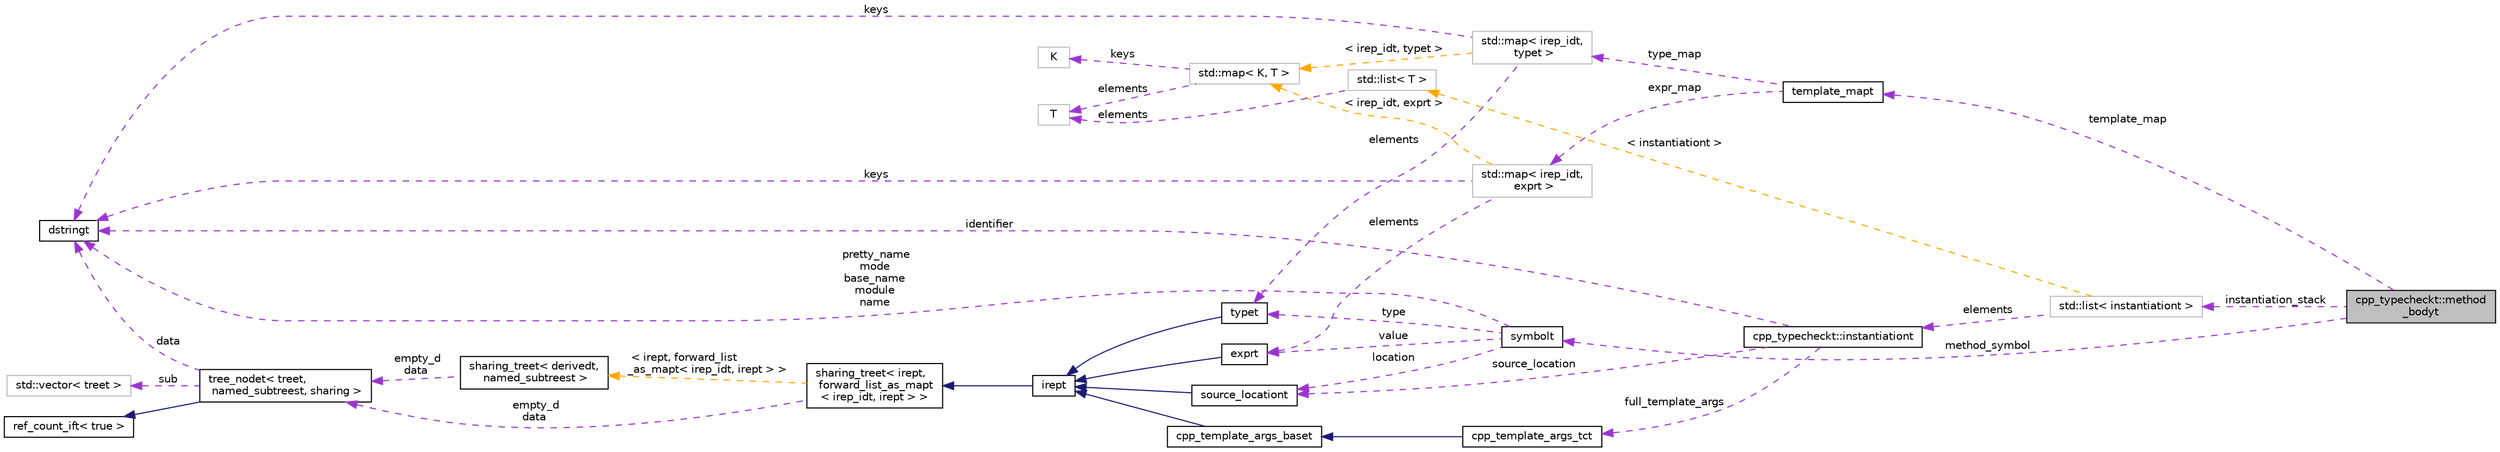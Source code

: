 digraph "cpp_typecheckt::method_bodyt"
{
 // LATEX_PDF_SIZE
  bgcolor="transparent";
  edge [fontname="Helvetica",fontsize="10",labelfontname="Helvetica",labelfontsize="10"];
  node [fontname="Helvetica",fontsize="10",shape=record];
  rankdir="LR";
  Node1 [label="cpp_typecheckt::method\l_bodyt",height=0.2,width=0.4,color="black", fillcolor="grey75", style="filled", fontcolor="black",tooltip=" "];
  Node2 -> Node1 [dir="back",color="darkorchid3",fontsize="10",style="dashed",label=" method_symbol" ,fontname="Helvetica"];
  Node2 [label="symbolt",height=0.2,width=0.4,color="black",URL="$classsymbolt.html",tooltip="Symbol table entry."];
  Node3 -> Node2 [dir="back",color="darkorchid3",fontsize="10",style="dashed",label=" type" ,fontname="Helvetica"];
  Node3 [label="typet",height=0.2,width=0.4,color="black",URL="$classtypet.html",tooltip="The type of an expression, extends irept."];
  Node4 -> Node3 [dir="back",color="midnightblue",fontsize="10",style="solid",fontname="Helvetica"];
  Node4 [label="irept",height=0.2,width=0.4,color="black",URL="$classirept.html",tooltip="There are a large number of kinds of tree structured or tree-like data in CPROVER."];
  Node5 -> Node4 [dir="back",color="midnightblue",fontsize="10",style="solid",fontname="Helvetica"];
  Node5 [label="sharing_treet\< irept,\l forward_list_as_mapt\l\< irep_idt, irept \> \>",height=0.2,width=0.4,color="black",URL="$classsharing__treet.html",tooltip=" "];
  Node6 -> Node5 [dir="back",color="darkorchid3",fontsize="10",style="dashed",label=" empty_d\ndata" ,fontname="Helvetica"];
  Node6 [label="tree_nodet\< treet,\l named_subtreest, sharing \>",height=0.2,width=0.4,color="black",URL="$classtree__nodet.html",tooltip="A node with data in a tree, it contains:"];
  Node7 -> Node6 [dir="back",color="midnightblue",fontsize="10",style="solid",fontname="Helvetica"];
  Node7 [label="ref_count_ift\< true \>",height=0.2,width=0.4,color="black",URL="$structref__count__ift_3_01true_01_4.html",tooltip=" "];
  Node8 -> Node6 [dir="back",color="darkorchid3",fontsize="10",style="dashed",label=" sub" ,fontname="Helvetica"];
  Node8 [label="std::vector\< treet \>",height=0.2,width=0.4,color="grey75",tooltip=" "];
  Node11 -> Node6 [dir="back",color="darkorchid3",fontsize="10",style="dashed",label=" data" ,fontname="Helvetica"];
  Node11 [label="dstringt",height=0.2,width=0.4,color="black",URL="$classdstringt.html",tooltip="dstringt has one field, an unsigned integer no which is an index into a static table of strings."];
  Node12 -> Node5 [dir="back",color="orange",fontsize="10",style="dashed",label=" \< irept, forward_list\l_as_mapt\< irep_idt, irept \> \>" ,fontname="Helvetica"];
  Node12 [label="sharing_treet\< derivedt,\l named_subtreest \>",height=0.2,width=0.4,color="black",URL="$classsharing__treet.html",tooltip="Base class for tree-like data structures with sharing."];
  Node6 -> Node12 [dir="back",color="darkorchid3",fontsize="10",style="dashed",label=" empty_d\ndata" ,fontname="Helvetica"];
  Node11 -> Node2 [dir="back",color="darkorchid3",fontsize="10",style="dashed",label=" pretty_name\nmode\nbase_name\nmodule\nname" ,fontname="Helvetica"];
  Node13 -> Node2 [dir="back",color="darkorchid3",fontsize="10",style="dashed",label=" value" ,fontname="Helvetica"];
  Node13 [label="exprt",height=0.2,width=0.4,color="black",URL="$classexprt.html",tooltip="Base class for all expressions."];
  Node4 -> Node13 [dir="back",color="midnightblue",fontsize="10",style="solid",fontname="Helvetica"];
  Node14 -> Node2 [dir="back",color="darkorchid3",fontsize="10",style="dashed",label=" location" ,fontname="Helvetica"];
  Node14 [label="source_locationt",height=0.2,width=0.4,color="black",URL="$classsource__locationt.html",tooltip=" "];
  Node4 -> Node14 [dir="back",color="midnightblue",fontsize="10",style="solid",fontname="Helvetica"];
  Node15 -> Node1 [dir="back",color="darkorchid3",fontsize="10",style="dashed",label=" template_map" ,fontname="Helvetica"];
  Node15 [label="template_mapt",height=0.2,width=0.4,color="black",URL="$classtemplate__mapt.html",tooltip=" "];
  Node16 -> Node15 [dir="back",color="darkorchid3",fontsize="10",style="dashed",label=" type_map" ,fontname="Helvetica"];
  Node16 [label="std::map\< irep_idt,\l typet \>",height=0.2,width=0.4,color="grey75",tooltip=" "];
  Node3 -> Node16 [dir="back",color="darkorchid3",fontsize="10",style="dashed",label=" elements" ,fontname="Helvetica"];
  Node11 -> Node16 [dir="back",color="darkorchid3",fontsize="10",style="dashed",label=" keys" ,fontname="Helvetica"];
  Node17 -> Node16 [dir="back",color="orange",fontsize="10",style="dashed",label=" \< irep_idt, typet \>" ,fontname="Helvetica"];
  Node17 [label="std::map\< K, T \>",height=0.2,width=0.4,color="grey75",tooltip="STL class."];
  Node18 -> Node17 [dir="back",color="darkorchid3",fontsize="10",style="dashed",label=" keys" ,fontname="Helvetica"];
  Node18 [label="K",height=0.2,width=0.4,color="grey75",tooltip=" "];
  Node10 -> Node17 [dir="back",color="darkorchid3",fontsize="10",style="dashed",label=" elements" ,fontname="Helvetica"];
  Node10 [label="T",height=0.2,width=0.4,color="grey75",tooltip=" "];
  Node19 -> Node15 [dir="back",color="darkorchid3",fontsize="10",style="dashed",label=" expr_map" ,fontname="Helvetica"];
  Node19 [label="std::map\< irep_idt,\l exprt \>",height=0.2,width=0.4,color="grey75",tooltip=" "];
  Node11 -> Node19 [dir="back",color="darkorchid3",fontsize="10",style="dashed",label=" keys" ,fontname="Helvetica"];
  Node13 -> Node19 [dir="back",color="darkorchid3",fontsize="10",style="dashed",label=" elements" ,fontname="Helvetica"];
  Node17 -> Node19 [dir="back",color="orange",fontsize="10",style="dashed",label=" \< irep_idt, exprt \>" ,fontname="Helvetica"];
  Node20 -> Node1 [dir="back",color="darkorchid3",fontsize="10",style="dashed",label=" instantiation_stack" ,fontname="Helvetica"];
  Node20 [label="std::list\< instantiationt \>",height=0.2,width=0.4,color="grey75",tooltip=" "];
  Node21 -> Node20 [dir="back",color="darkorchid3",fontsize="10",style="dashed",label=" elements" ,fontname="Helvetica"];
  Node21 [label="cpp_typecheckt::instantiationt",height=0.2,width=0.4,color="black",URL="$classcpp__typecheckt_1_1instantiationt.html",tooltip=" "];
  Node22 -> Node21 [dir="back",color="darkorchid3",fontsize="10",style="dashed",label=" full_template_args" ,fontname="Helvetica"];
  Node22 [label="cpp_template_args_tct",height=0.2,width=0.4,color="black",URL="$classcpp__template__args__tct.html",tooltip=" "];
  Node23 -> Node22 [dir="back",color="midnightblue",fontsize="10",style="solid",fontname="Helvetica"];
  Node23 [label="cpp_template_args_baset",height=0.2,width=0.4,color="black",URL="$classcpp__template__args__baset.html",tooltip=" "];
  Node4 -> Node23 [dir="back",color="midnightblue",fontsize="10",style="solid",fontname="Helvetica"];
  Node11 -> Node21 [dir="back",color="darkorchid3",fontsize="10",style="dashed",label=" identifier" ,fontname="Helvetica"];
  Node14 -> Node21 [dir="back",color="darkorchid3",fontsize="10",style="dashed",label=" source_location" ,fontname="Helvetica"];
  Node24 -> Node20 [dir="back",color="orange",fontsize="10",style="dashed",label=" \< instantiationt \>" ,fontname="Helvetica"];
  Node24 [label="std::list\< T \>",height=0.2,width=0.4,color="grey75",tooltip="STL class."];
  Node10 -> Node24 [dir="back",color="darkorchid3",fontsize="10",style="dashed",label=" elements" ,fontname="Helvetica"];
}
